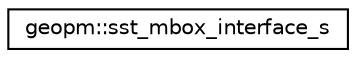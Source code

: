 digraph "Graphical Class Hierarchy"
{
 // LATEX_PDF_SIZE
  edge [fontname="Helvetica",fontsize="10",labelfontname="Helvetica",labelfontsize="10"];
  node [fontname="Helvetica",fontsize="10",shape=record];
  rankdir="LR";
  Node0 [label="geopm::sst_mbox_interface_s",height=0.2,width=0.4,color="black", fillcolor="white", style="filled",URL="$structgeopm_1_1sst__mbox__interface__s.html",tooltip="A single mailbox operation."];
}
